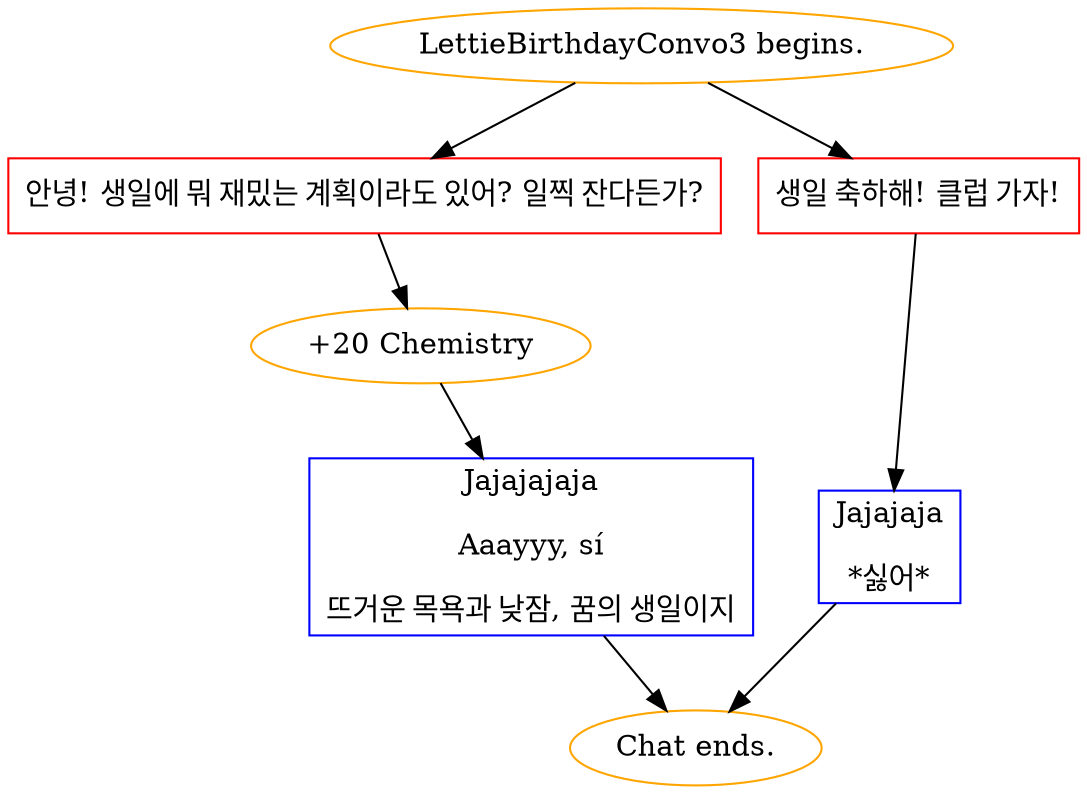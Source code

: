 digraph {
	"LettieBirthdayConvo3 begins." [color=orange];
		"LettieBirthdayConvo3 begins." -> j1915773895;
		"LettieBirthdayConvo3 begins." -> j1631862138;
	j1915773895 [label="안녕! 생일에 뭐 재밌는 계획이라도 있어? 일찍 잔다든가?",shape=box,color=red];
		j1915773895 -> j1451288106;
	j1631862138 [label="생일 축하해! 클럽 가자!",shape=box,color=red];
		j1631862138 -> j2041055239;
	j1451288106 [label="+20 Chemistry",color=orange];
		j1451288106 -> j4093970284;
	j2041055239 [label="Jajajaja
*싫어*",shape=box,color=blue];
		j2041055239 -> "Chat ends.";
	j4093970284 [label="Jajajajaja
Aaayyy, sí
뜨거운 목욕과 낮잠, 꿈의 생일이지",shape=box,color=blue];
		j4093970284 -> "Chat ends.";
	"Chat ends." [color=orange];
}